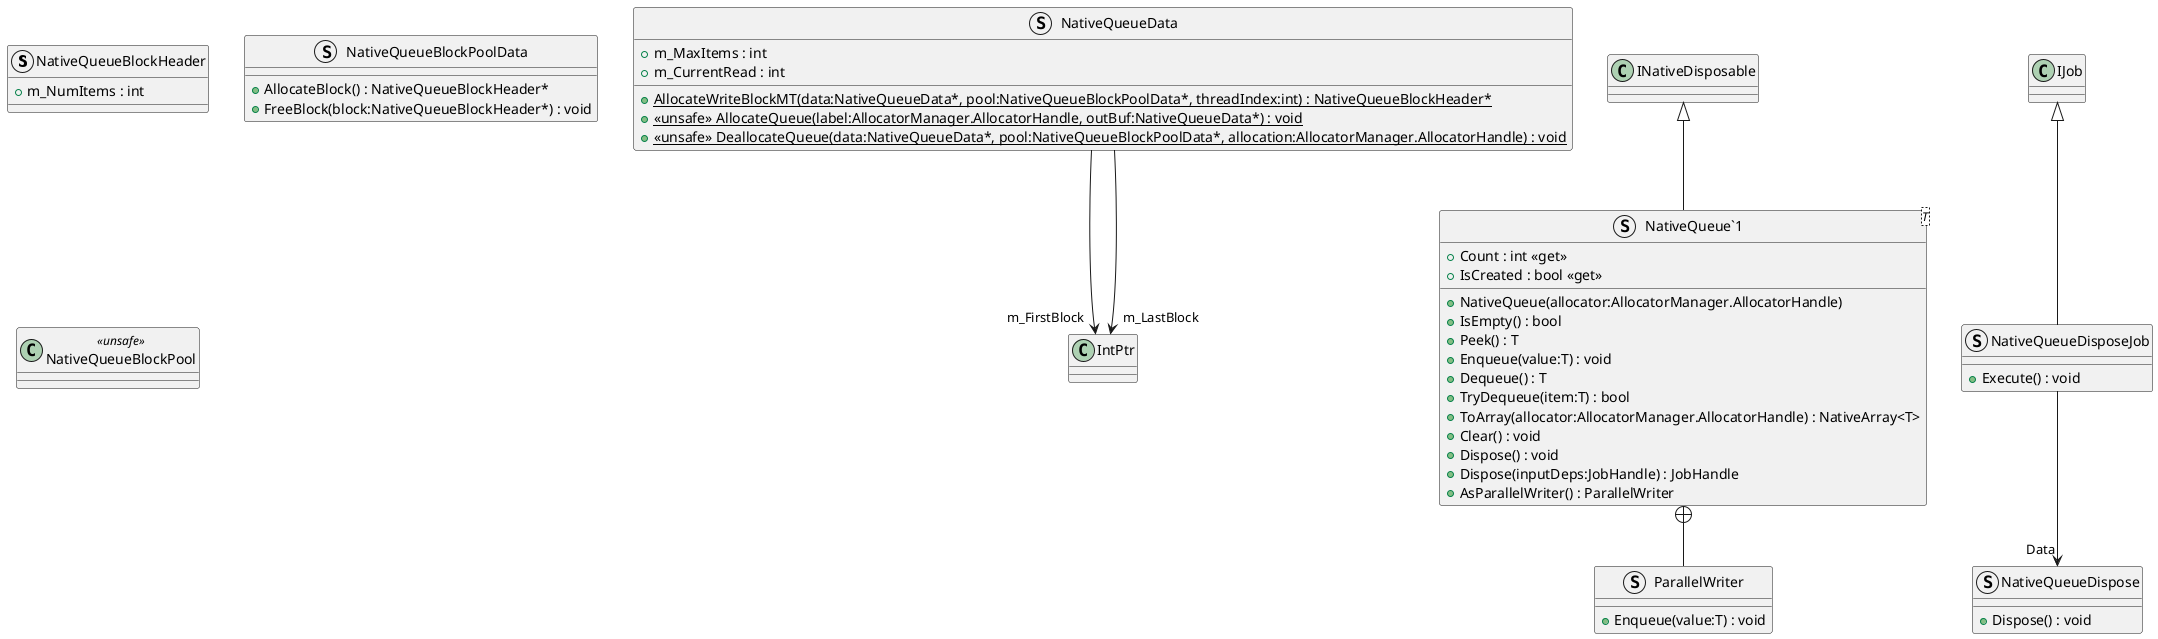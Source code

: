 @startuml
struct NativeQueueBlockHeader {
    + m_NumItems : int
}
struct NativeQueueBlockPoolData {
    + AllocateBlock() : NativeQueueBlockHeader*
    + FreeBlock(block:NativeQueueBlockHeader*) : void
}
class NativeQueueBlockPool <<unsafe>> {
}
struct NativeQueueData {
    + m_MaxItems : int
    + m_CurrentRead : int
    + {static} AllocateWriteBlockMT(data:NativeQueueData*, pool:NativeQueueBlockPoolData*, threadIndex:int) : NativeQueueBlockHeader*
    + <<unsafe>> {static} AllocateQueue(label:AllocatorManager.AllocatorHandle, outBuf:NativeQueueData*) : void
    + <<unsafe>> {static} DeallocateQueue(data:NativeQueueData*, pool:NativeQueueBlockPoolData*, allocation:AllocatorManager.AllocatorHandle) : void
}
struct "NativeQueue`1"<T> {
    + NativeQueue(allocator:AllocatorManager.AllocatorHandle)
    + IsEmpty() : bool
    + Count : int <<get>>
    + Peek() : T
    + Enqueue(value:T) : void
    + Dequeue() : T
    + TryDequeue(item:T) : bool
    + ToArray(allocator:AllocatorManager.AllocatorHandle) : NativeArray<T>
    + Clear() : void
    + IsCreated : bool <<get>>
    + Dispose() : void
    + Dispose(inputDeps:JobHandle) : JobHandle
    + AsParallelWriter() : ParallelWriter
}
struct NativeQueueDispose {
    + Dispose() : void
}
struct NativeQueueDisposeJob {
    + Execute() : void
}
struct ParallelWriter {
    + Enqueue(value:T) : void
}
NativeQueueData --> "m_FirstBlock" IntPtr
NativeQueueData --> "m_LastBlock" IntPtr
INativeDisposable <|-- "NativeQueue`1"
IJob <|-- NativeQueueDisposeJob
NativeQueueDisposeJob --> "Data" NativeQueueDispose
"NativeQueue`1" +-- ParallelWriter
@enduml
